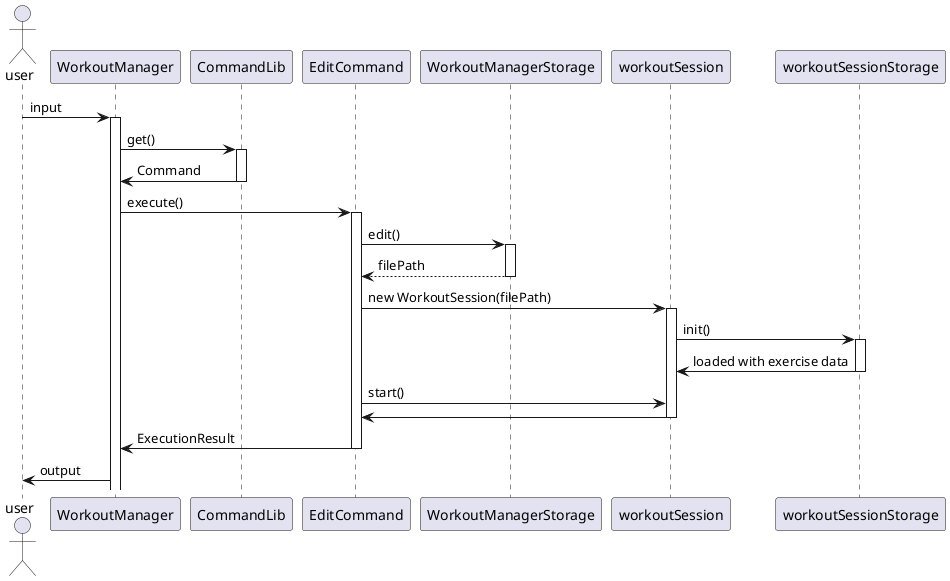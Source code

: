 @startuml
actor user
user -> WorkoutManager : input
activate WorkoutManager

WorkoutManager -> CommandLib : get()
activate CommandLib
CommandLib -> WorkoutManager : Command
deactivate CommandLib

WorkoutManager -> EditCommand : execute()
activate EditCommand

EditCommand -> WorkoutManagerStorage : edit()
activate WorkoutManagerStorage
WorkoutManagerStorage --> EditCommand : filePath
deactivate WorkoutManagerStorage

EditCommand -> workoutSession : new WorkoutSession(filePath)
activate workoutSession
workoutSession -> workoutSessionStorage: init()
activate workoutSessionStorage
workoutSessionStorage -> workoutSession: loaded with exercise data
deactivate workoutSessionStorage

EditCommand -> workoutSession : start()
workoutSession -> EditCommand
deactivate workoutSession

EditCommand -> WorkoutManager : ExecutionResult
deactivate EditCommand

WorkoutManager ->  user : output

@enduml